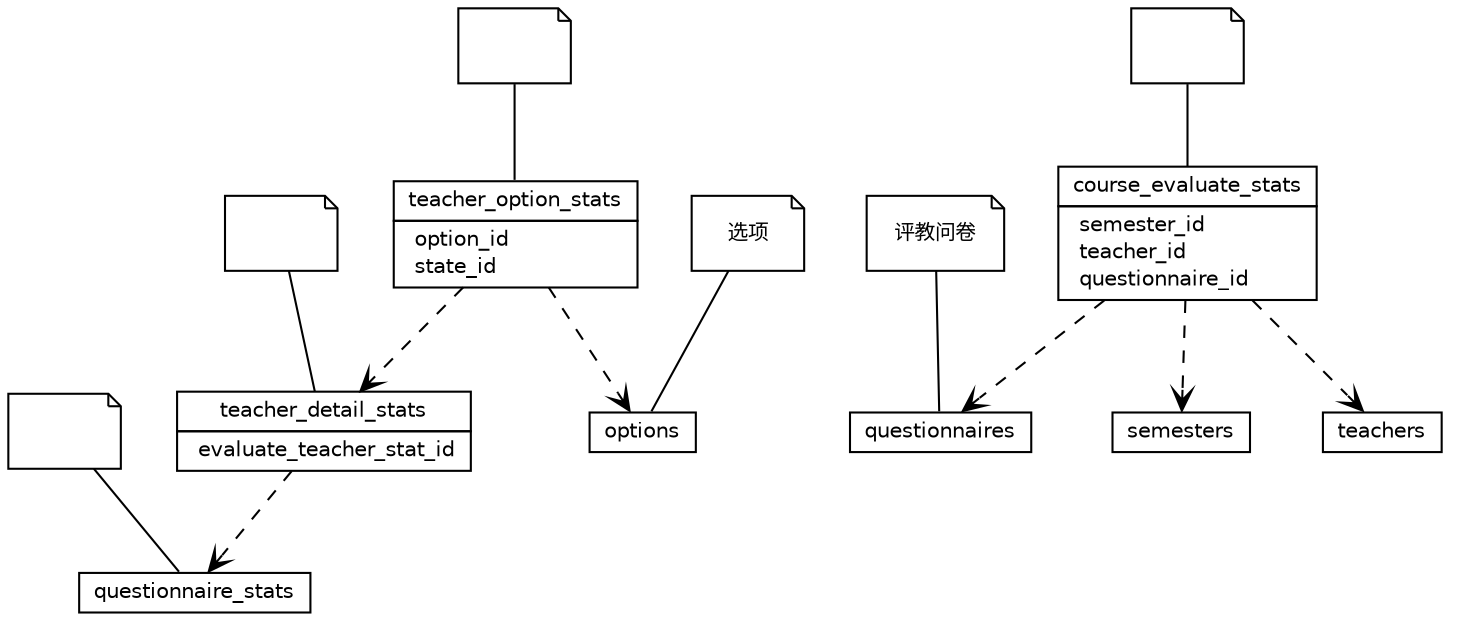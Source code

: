#!/usr/local/bin/dot
#
# Class diagram 
# Generated by UMLGraph version R5_6-24-gf6e263 (http://www.umlgraph.org/)
#

digraph G {
	edge [fontname="Helvetica",fontsize=10,labelfontname="Helvetica",labelfontsize=10];
	node [fontname="Helvetica",fontsize=10,shape=plaintext];
	nodesep=0.25;
	ranksep=0.5;
	// teacher_detail_stats
	c48 [label=<<table title="teacher_detail_stats" border="0" cellborder="1" cellspacing="0" cellpadding="2" port="p">
		<tr><td><table border="0" cellspacing="0" cellpadding="1">
<tr><td align="center" balign="center"> teacher_detail_stats </td></tr>
		</table></td></tr>
		<tr><td><table border="0" cellspacing="0" cellpadding="1">
<tr><td align="left" balign="left">  evaluate_teacher_stat_id </td></tr>
		</table></td></tr>
		</table>>, URL="null", fontname="Helvetica", fontcolor="black", fontsize=10.0];
	// Note annotation
	n0cc48 [label=<<table title="teacher_detail_stats" border="0" cellborder="0" cellspacing="0" cellpadding="2" port="p">
		<tr><td><table border="0" cellspacing="0" cellpadding="1">
<tr><td align="left" balign="left">  </td></tr>
		</table></td></tr>
		</table>>, fontname="Helvetica", fontcolor="black", fontsize=10.0, shape=note];
	n0cc48 -> c48:p[arrowhead=none];
	// course_evaluate_stats
	c49 [label=<<table title="course_evaluate_stats" border="0" cellborder="1" cellspacing="0" cellpadding="2" port="p">
		<tr><td><table border="0" cellspacing="0" cellpadding="1">
<tr><td align="center" balign="center"> course_evaluate_stats </td></tr>
		</table></td></tr>
		<tr><td><table border="0" cellspacing="0" cellpadding="1">
<tr><td align="left" balign="left">  semester_id </td></tr>
<tr><td align="left" balign="left">  teacher_id </td></tr>
<tr><td align="left" balign="left">  questionnaire_id </td></tr>
		</table></td></tr>
		</table>>, URL="null", fontname="Helvetica", fontcolor="black", fontsize=10.0];
	// Note annotation
	n0cc49 [label=<<table title="course_evaluate_stats" border="0" cellborder="0" cellspacing="0" cellpadding="2" port="p">
		<tr><td><table border="0" cellspacing="0" cellpadding="1">
<tr><td align="left" balign="left">  </td></tr>
		</table></td></tr>
		</table>>, fontname="Helvetica", fontcolor="black", fontsize=10.0, shape=note];
	n0cc49 -> c49:p[arrowhead=none];
	// teacher_option_stats
	c50 [label=<<table title="teacher_option_stats" border="0" cellborder="1" cellspacing="0" cellpadding="2" port="p">
		<tr><td><table border="0" cellspacing="0" cellpadding="1">
<tr><td align="center" balign="center"> teacher_option_stats </td></tr>
		</table></td></tr>
		<tr><td><table border="0" cellspacing="0" cellpadding="1">
<tr><td align="left" balign="left">  option_id </td></tr>
<tr><td align="left" balign="left">  state_id </td></tr>
		</table></td></tr>
		</table>>, URL="null", fontname="Helvetica", fontcolor="black", fontsize=10.0];
	// Note annotation
	n0cc50 [label=<<table title="teacher_option_stats" border="0" cellborder="0" cellspacing="0" cellpadding="2" port="p">
		<tr><td><table border="0" cellspacing="0" cellpadding="1">
<tr><td align="left" balign="left">  </td></tr>
		</table></td></tr>
		</table>>, fontname="Helvetica", fontcolor="black", fontsize=10.0, shape=note];
	n0cc50 -> c50:p[arrowhead=none];
	// questionnaire_stats
	c51 [label=<<table title="questionnaire_stats" border="0" cellborder="1" cellspacing="0" cellpadding="2" port="p">
		<tr><td><table border="0" cellspacing="0" cellpadding="1">
<tr><td align="center" balign="center"> questionnaire_stats </td></tr>
		</table></td></tr>
		</table>>, URL="null", fontname="Helvetica", fontcolor="black", fontsize=10.0];
	// Note annotation
	n0cc51 [label=<<table title="questionnaire_stats" border="0" cellborder="0" cellspacing="0" cellpadding="2" port="p">
		<tr><td><table border="0" cellspacing="0" cellpadding="1">
<tr><td align="left" balign="left">  </td></tr>
		</table></td></tr>
		</table>>, fontname="Helvetica", fontcolor="black", fontsize=10.0, shape=note];
	n0cc51 -> c51:p[arrowhead=none];
	// semesters
	c52 [label=<<table title="semesters" border="0" cellborder="1" cellspacing="0" cellpadding="2" port="p">
		<tr><td><table border="0" cellspacing="0" cellpadding="1">
<tr><td align="center" balign="center"> semesters </td></tr>
		</table></td></tr>
		</table>>, URL="null", fontname="Helvetica", fontcolor="black", fontsize=10.0];
	// teachers
	c53 [label=<<table title="teachers" border="0" cellborder="1" cellspacing="0" cellpadding="2" port="p">
		<tr><td><table border="0" cellspacing="0" cellpadding="1">
<tr><td align="center" balign="center"> teachers </td></tr>
		</table></td></tr>
		</table>>, URL="null", fontname="Helvetica", fontcolor="black", fontsize=10.0];
	// questionnaires
	c54 [label=<<table title="questionnaires" border="0" cellborder="1" cellspacing="0" cellpadding="2" port="p">
		<tr><td><table border="0" cellspacing="0" cellpadding="1">
<tr><td align="center" balign="center"> questionnaires </td></tr>
		</table></td></tr>
		</table>>, URL="null", fontname="Helvetica", fontcolor="black", fontsize=10.0];
	// Note annotation
	n0cc54 [label=<<table title="questionnaires" border="0" cellborder="0" cellspacing="0" cellpadding="2" port="p">
		<tr><td><table border="0" cellspacing="0" cellpadding="1">
<tr><td align="left" balign="left"> 评教问卷 </td></tr>
		</table></td></tr>
		</table>>, fontname="Helvetica", fontcolor="black", fontsize=10.0, shape=note];
	n0cc54 -> c54:p[arrowhead=none];
	// options
	c55 [label=<<table title="options" border="0" cellborder="1" cellspacing="0" cellpadding="2" port="p">
		<tr><td><table border="0" cellspacing="0" cellpadding="1">
<tr><td align="center" balign="center"> options </td></tr>
		</table></td></tr>
		</table>>, URL="null", fontname="Helvetica", fontcolor="black", fontsize=10.0];
	// Note annotation
	n0cc55 [label=<<table title="options" border="0" cellborder="0" cellspacing="0" cellpadding="2" port="p">
		<tr><td><table border="0" cellspacing="0" cellpadding="1">
<tr><td align="left" balign="left"> 选项 </td></tr>
		</table></td></tr>
		</table>>, fontname="Helvetica", fontcolor="black", fontsize=10.0, shape=note];
	n0cc55 -> c55:p[arrowhead=none];
	// teacher_detail_stats DEPEND questionnaire_stats
	c48:p -> c51:p [taillabel="", label="", headlabel="", fontname="Helvetica", fontcolor="black", fontsize=10.0, color="black", arrowhead=open, style=dashed];
	// course_evaluate_stats DEPEND semesters
	c49:p -> c52:p [taillabel="", label="", headlabel="", fontname="Helvetica", fontcolor="black", fontsize=10.0, color="black", arrowhead=open, style=dashed];
	// course_evaluate_stats DEPEND teachers
	c49:p -> c53:p [taillabel="", label="", headlabel="", fontname="Helvetica", fontcolor="black", fontsize=10.0, color="black", arrowhead=open, style=dashed];
	// course_evaluate_stats DEPEND questionnaires
	c49:p -> c54:p [taillabel="", label="", headlabel="", fontname="Helvetica", fontcolor="black", fontsize=10.0, color="black", arrowhead=open, style=dashed];
	// teacher_option_stats DEPEND options
	c50:p -> c55:p [taillabel="", label="", headlabel="", fontname="Helvetica", fontcolor="black", fontsize=10.0, color="black", arrowhead=open, style=dashed];
	// teacher_option_stats DEPEND teacher_detail_stats
	c50:p -> c48:p [taillabel="", label="", headlabel="", fontname="Helvetica", fontcolor="black", fontsize=10.0, color="black", arrowhead=open, style=dashed];
}

